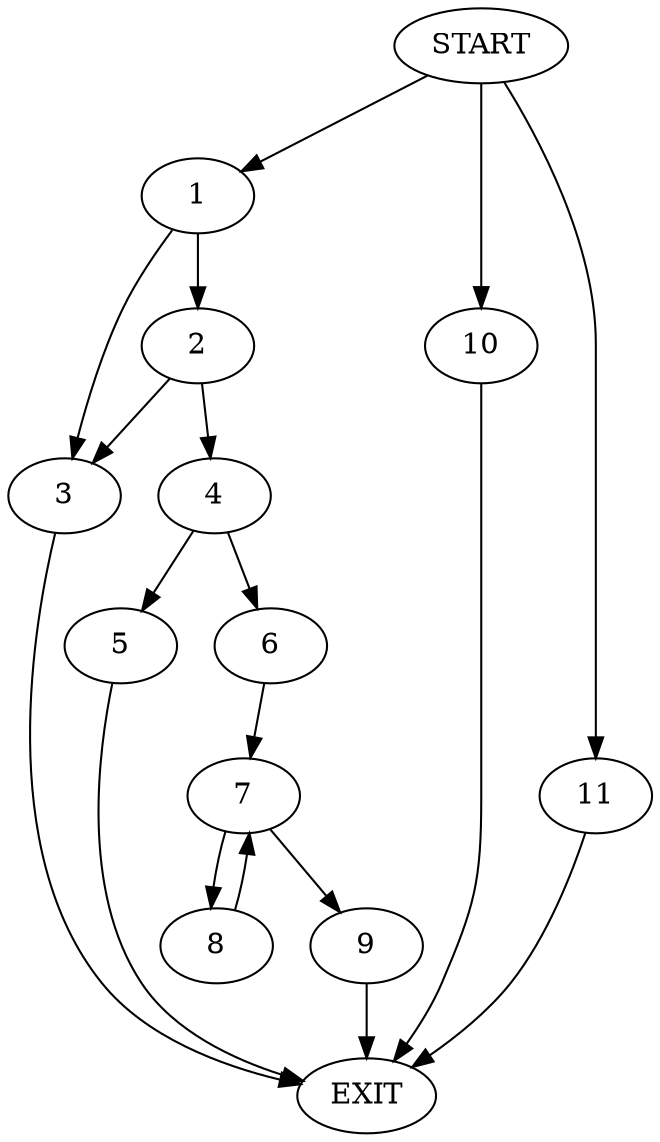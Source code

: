 digraph {
0 [label="START"]
12 [label="EXIT"]
0 -> 1
1 -> 2
1 -> 3
3 -> 12
2 -> 4
2 -> 3
4 -> 5
4 -> 6
5 -> 12
6 -> 7
7 -> 8
7 -> 9
9 -> 12
8 -> 7
0 -> 10
10 -> 12
0 -> 11
11 -> 12
}
